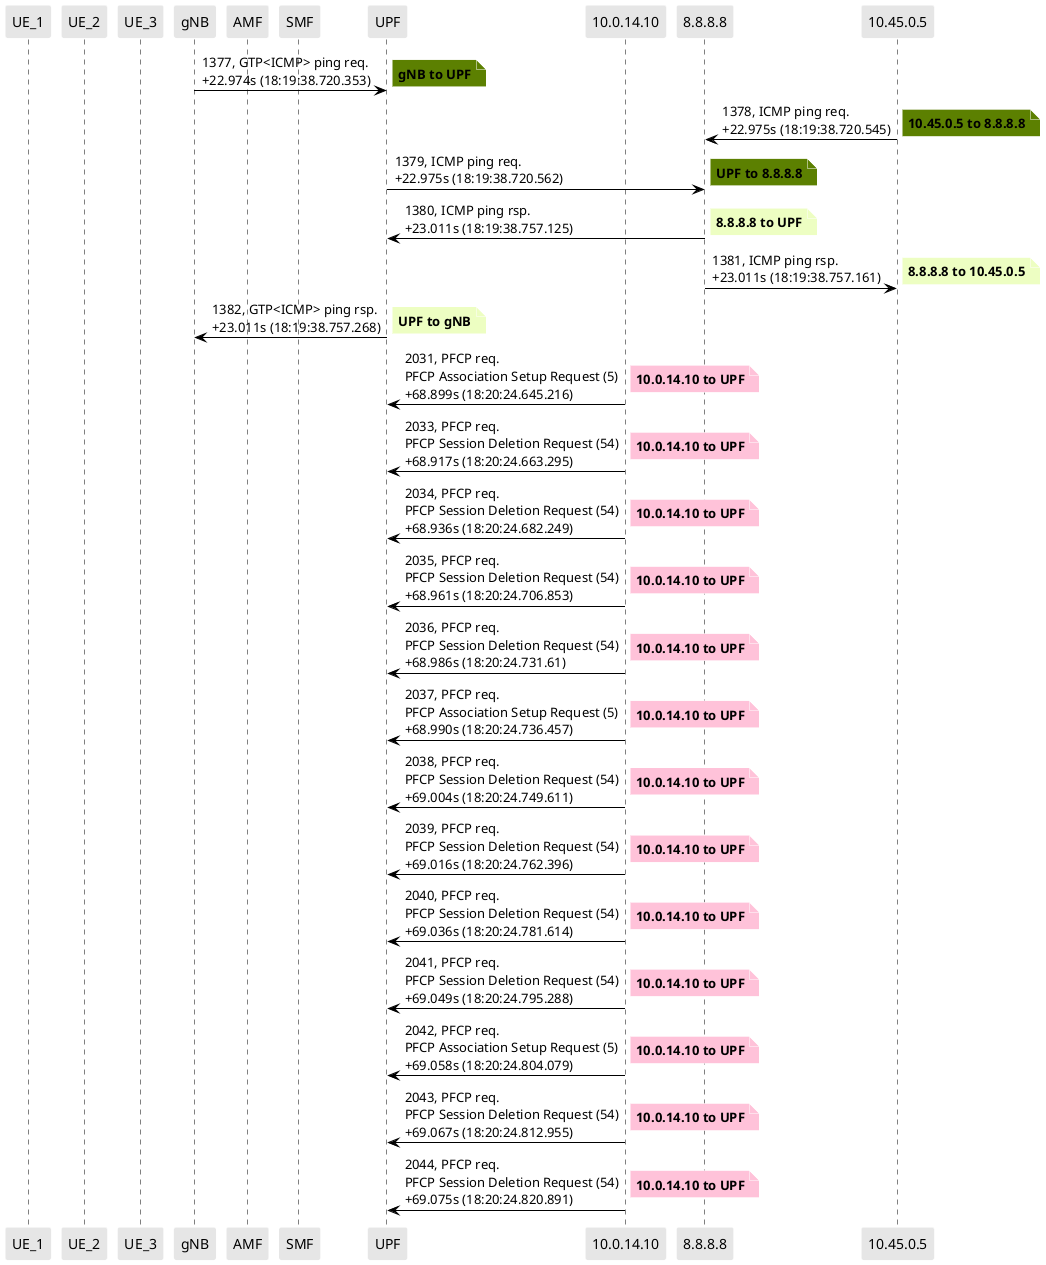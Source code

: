 @startuml
skinparam shadowing false
skinparam NoteBorderColor white
skinparam sequence {
    ArrowColor black
    LifeLineBorderColor black
    LifeLineBackgroundColor black
    ParticipantBorderColor white
    ParticipantBackgroundColor #e6e6e6
}
participant "UE_1"
participant "UE_2"
participant "UE_3"
participant "gNB"
participant "AMF"
participant "SMF"
participant "UPF"
participant "10.0.14.10"
participant "8.8.8.8"
participant "10.45.0.5"

"gNB" -> "UPF": 1377, GTP<ICMP> ping req.\n+22.974s (18:19:38.720.353)

note right #5C8001
**gNB to UPF**
end note

"10.45.0.5" -> "8.8.8.8": 1378, ICMP ping req.\n+22.975s (18:19:38.720.545)

note right #5C8001
**10.45.0.5 to 8.8.8.8**
end note

"UPF" -> "8.8.8.8": 1379, ICMP ping req.\n+22.975s (18:19:38.720.562)

note right #5C8001
**UPF to 8.8.8.8**
end note

"8.8.8.8" -> "UPF": 1380, ICMP ping rsp.\n+23.011s (18:19:38.757.125)

note right #EDFEC2
**8.8.8.8 to UPF**
end note

"8.8.8.8" -> "10.45.0.5": 1381, ICMP ping rsp.\n+23.011s (18:19:38.757.161)

note right #EDFEC2
**8.8.8.8 to 10.45.0.5**
end note

"UPF" -> "gNB": 1382, GTP<ICMP> ping rsp.\n+23.011s (18:19:38.757.268)

note right #EDFEC2
**UPF to gNB**
end note

"10.0.14.10" -> "UPF": 2031, PFCP req.\nPFCP Association Setup Request (5)\n+68.899s (18:20:24.645.216)

note right #FFC2D9
**10.0.14.10 to UPF**
end note

"10.0.14.10" -> "UPF": 2033, PFCP req.\nPFCP Session Deletion Request (54)\n+68.917s (18:20:24.663.295)

note right #FFC2D9
**10.0.14.10 to UPF**
end note

"10.0.14.10" -> "UPF": 2034, PFCP req.\nPFCP Session Deletion Request (54)\n+68.936s (18:20:24.682.249)

note right #FFC2D9
**10.0.14.10 to UPF**
end note

"10.0.14.10" -> "UPF": 2035, PFCP req.\nPFCP Session Deletion Request (54)\n+68.961s (18:20:24.706.853)

note right #FFC2D9
**10.0.14.10 to UPF**
end note

"10.0.14.10" -> "UPF": 2036, PFCP req.\nPFCP Session Deletion Request (54)\n+68.986s (18:20:24.731.61)

note right #FFC2D9
**10.0.14.10 to UPF**
end note

"10.0.14.10" -> "UPF": 2037, PFCP req.\nPFCP Association Setup Request (5)\n+68.990s (18:20:24.736.457)

note right #FFC2D9
**10.0.14.10 to UPF**
end note

"10.0.14.10" -> "UPF": 2038, PFCP req.\nPFCP Session Deletion Request (54)\n+69.004s (18:20:24.749.611)

note right #FFC2D9
**10.0.14.10 to UPF**
end note

"10.0.14.10" -> "UPF": 2039, PFCP req.\nPFCP Session Deletion Request (54)\n+69.016s (18:20:24.762.396)

note right #FFC2D9
**10.0.14.10 to UPF**
end note

"10.0.14.10" -> "UPF": 2040, PFCP req.\nPFCP Session Deletion Request (54)\n+69.036s (18:20:24.781.614)

note right #FFC2D9
**10.0.14.10 to UPF**
end note

"10.0.14.10" -> "UPF": 2041, PFCP req.\nPFCP Session Deletion Request (54)\n+69.049s (18:20:24.795.288)

note right #FFC2D9
**10.0.14.10 to UPF**
end note

"10.0.14.10" -> "UPF": 2042, PFCP req.\nPFCP Association Setup Request (5)\n+69.058s (18:20:24.804.079)

note right #FFC2D9
**10.0.14.10 to UPF**
end note

"10.0.14.10" -> "UPF": 2043, PFCP req.\nPFCP Session Deletion Request (54)\n+69.067s (18:20:24.812.955)

note right #FFC2D9
**10.0.14.10 to UPF**
end note

"10.0.14.10" -> "UPF": 2044, PFCP req.\nPFCP Session Deletion Request (54)\n+69.075s (18:20:24.820.891)

note right #FFC2D9
**10.0.14.10 to UPF**
end note

@enduml
